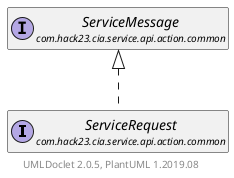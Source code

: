 @startuml
    set namespaceSeparator none
    hide empty fields
    hide empty methods

    interface "<size:14>ServiceRequest\n<size:10>com.hack23.cia.service.api.action.common" as com.hack23.cia.service.api.action.common.ServiceRequest [[ServiceRequest.html]]

    interface "<size:14>ServiceMessage\n<size:10>com.hack23.cia.service.api.action.common" as com.hack23.cia.service.api.action.common.ServiceMessage [[ServiceMessage.html]]

    com.hack23.cia.service.api.action.common.ServiceMessage <|.. com.hack23.cia.service.api.action.common.ServiceRequest

    center footer UMLDoclet 2.0.5, PlantUML 1.2019.08
@enduml
